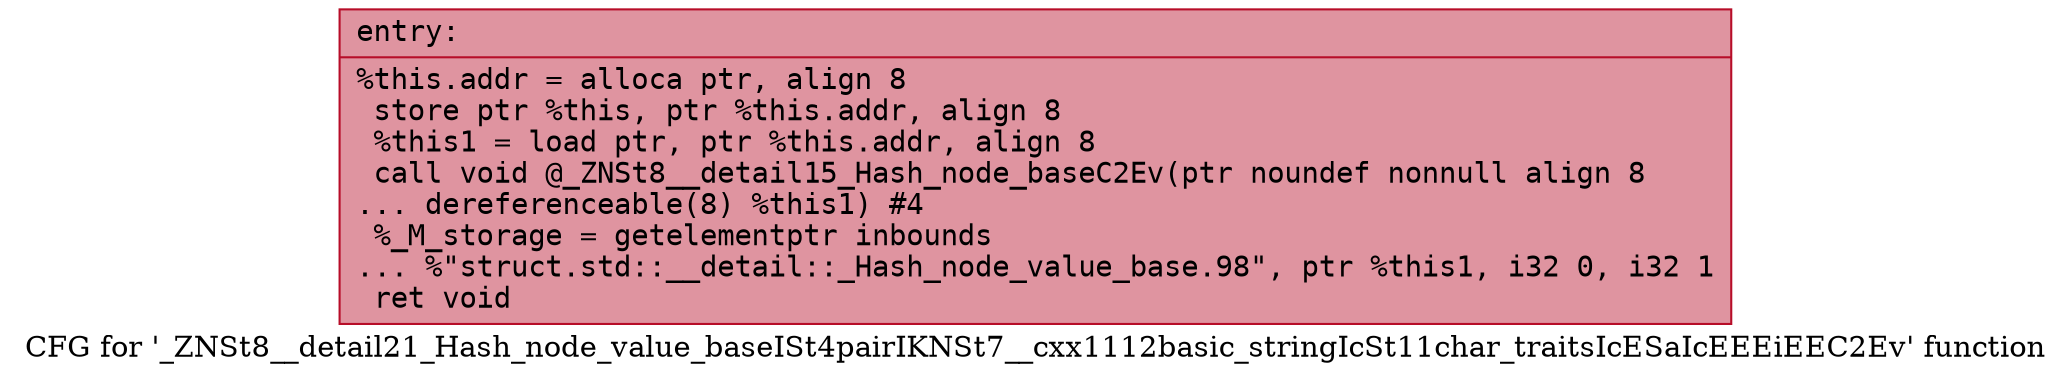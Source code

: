 digraph "CFG for '_ZNSt8__detail21_Hash_node_value_baseISt4pairIKNSt7__cxx1112basic_stringIcSt11char_traitsIcESaIcEEEiEEC2Ev' function" {
	label="CFG for '_ZNSt8__detail21_Hash_node_value_baseISt4pairIKNSt7__cxx1112basic_stringIcSt11char_traitsIcESaIcEEEiEEC2Ev' function";

	Node0x55c7e0a67150 [shape=record,color="#b70d28ff", style=filled, fillcolor="#b70d2870" fontname="Courier",label="{entry:\l|  %this.addr = alloca ptr, align 8\l  store ptr %this, ptr %this.addr, align 8\l  %this1 = load ptr, ptr %this.addr, align 8\l  call void @_ZNSt8__detail15_Hash_node_baseC2Ev(ptr noundef nonnull align 8\l... dereferenceable(8) %this1) #4\l  %_M_storage = getelementptr inbounds\l... %\"struct.std::__detail::_Hash_node_value_base.98\", ptr %this1, i32 0, i32 1\l  ret void\l}"];
}
